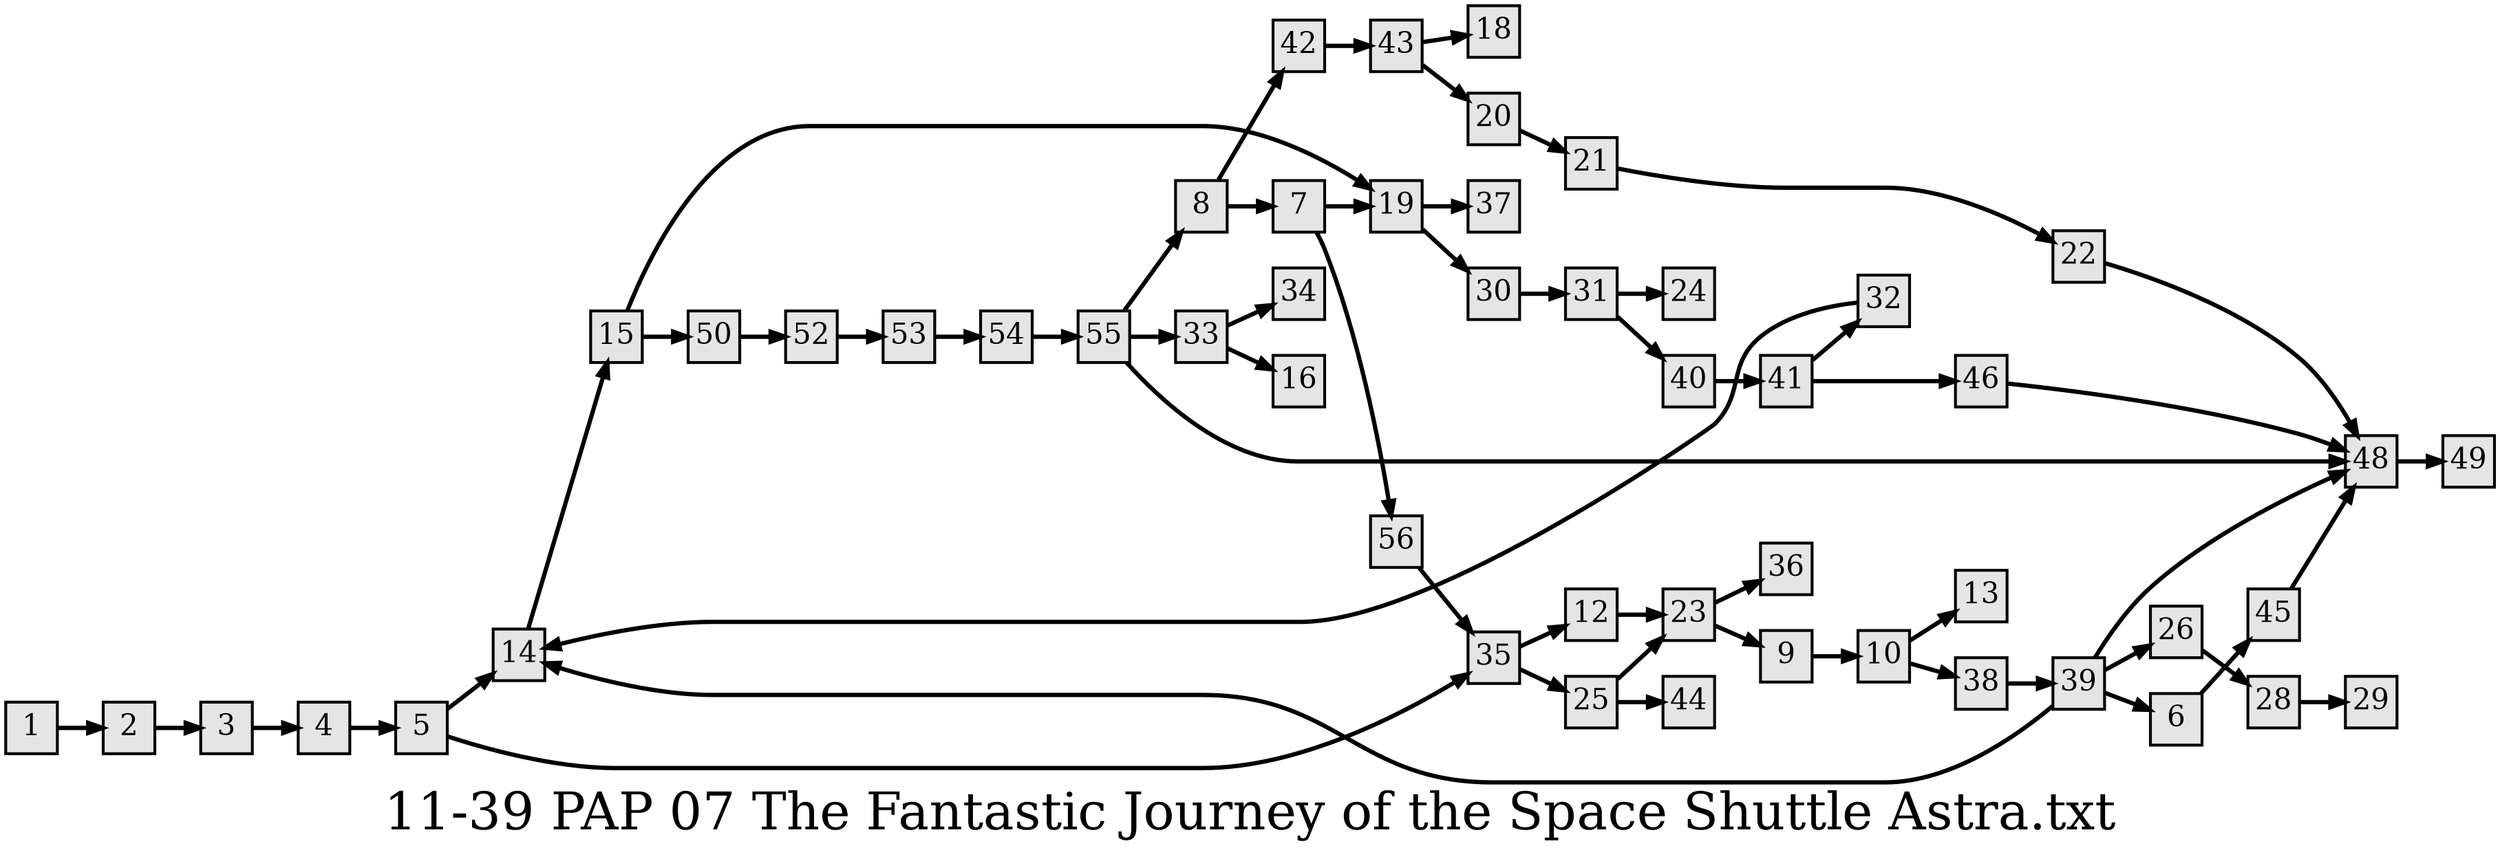 digraph g{
  graph [ label="11-39 PAP 07 The Fantastic Journey of the Space Shuttle Astra.txt" rankdir=LR, ordering=out, fontsize=36, nodesep="0.35", ranksep="0.45"];
  node  [shape=rect, penwidth=2, fontsize=20, style=filled, fillcolor=grey90, margin="0,0", labelfloat=true, regular=true, fixedsize=true];
  edge  [labelfloat=true, penwidth=3, fontsize=12];

  1 -> 2;
  2 -> 3;
  3 -> 4;
  4 -> 5;
  5 -> 14;
  5 -> 35;
  6 -> 45;
  7 -> 19;
  7 -> 56;
  8 -> 42;
  8 -> 7;
  9 -> 10;
  10 -> 13;
  10 -> 38;
  12 -> 23;
  14 -> 15;
  15 -> 19;
  15 -> 50;
  19 -> 30;
  19 -> 37;
  20 -> 21;
  21 -> 22;
  22 -> 48;
  23 -> 9;
  23 -> 36;
  25 -> 23;
  25 -> 44;
  26 -> 28;
  28 -> 29;
  30 -> 31;
  31 -> 40;
  31 -> 24;
  32 -> 14;
  33 -> 34;
  33 -> 16;
  35 -> 12;
  35 -> 25;
  38 -> 39;
  39 -> 48;
  39 -> 26;
  39 -> 6;
  39 -> 14;
  40 -> 41;
  41 -> 32;
  41 -> 46;
  42 -> 43;
  43 -> 18;
  43 -> 20;
  45 -> 48;
  46 -> 48;
  48 -> 49;
  50 -> 52;
  52 -> 53;
  53 -> 54;
  54 -> 55;
  55 -> 8;
  55 -> 33;
  55 -> 48;
  56 -> 35;
}

